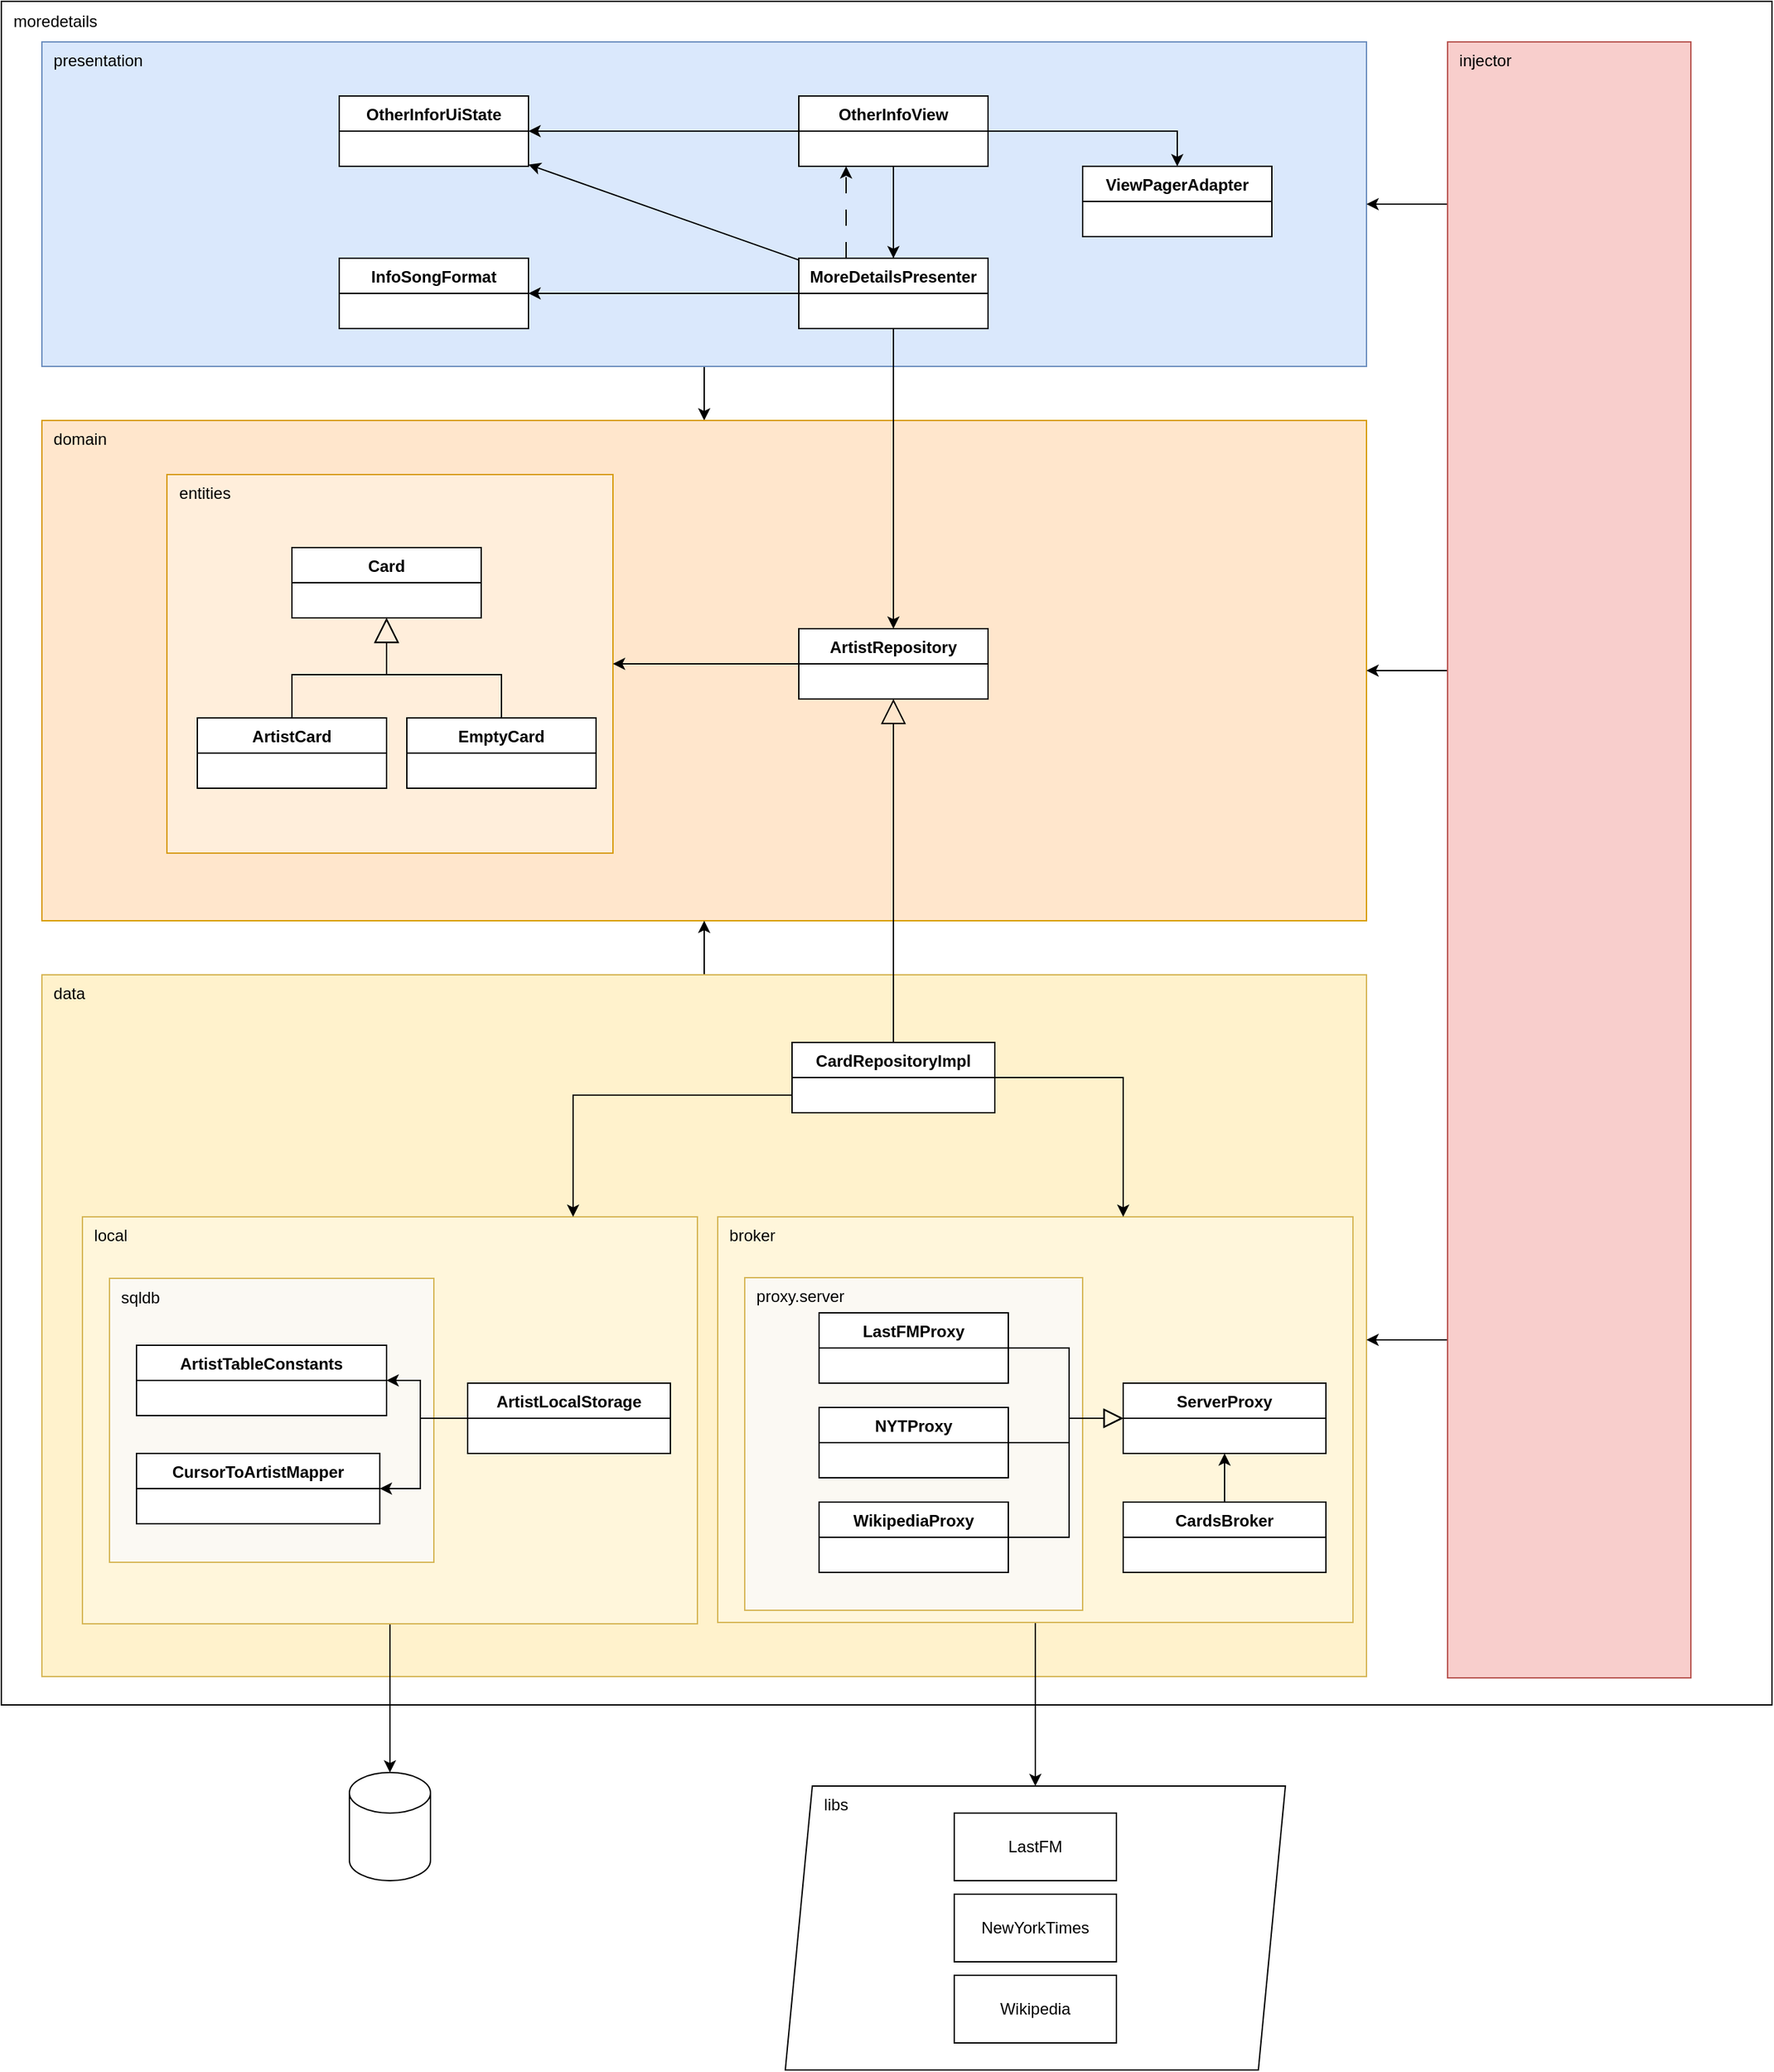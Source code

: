 <mxfile version="21.2.8" type="device">
  <diagram name="Página-1" id="IGTd7wFjD3Dsfbj7Bppf">
    <mxGraphModel dx="2049" dy="543" grid="1" gridSize="10" guides="1" tooltips="1" connect="1" arrows="1" fold="1" page="1" pageScale="1" pageWidth="1169" pageHeight="827" math="0" shadow="0">
      <root>
        <mxCell id="0" />
        <mxCell id="1" parent="0" />
        <mxCell id="fQUwkLlTzRfZ0Voz_JBa-1" value="" style="rounded=0;whiteSpace=wrap;html=1;fillColor=none;" parent="1" vertex="1">
          <mxGeometry x="-300" y="10" width="1310" height="1260" as="geometry" />
        </mxCell>
        <mxCell id="dshoqOkQyHUTQz9DMJpt-36" style="edgeStyle=orthogonalEdgeStyle;rounded=0;orthogonalLoop=1;jettySize=auto;html=1;" parent="1" source="dshoqOkQyHUTQz9DMJpt-1" target="dshoqOkQyHUTQz9DMJpt-2" edge="1">
          <mxGeometry relative="1" as="geometry" />
        </mxCell>
        <mxCell id="dshoqOkQyHUTQz9DMJpt-1" value="&amp;nbsp; presentation" style="rounded=0;whiteSpace=wrap;html=1;align=left;verticalAlign=top;fillColor=#dae8fc;strokeColor=#6c8ebf;" parent="1" vertex="1">
          <mxGeometry x="-270" y="40" width="980" height="240" as="geometry" />
        </mxCell>
        <mxCell id="dshoqOkQyHUTQz9DMJpt-2" value="&amp;nbsp; domain" style="rounded=0;whiteSpace=wrap;html=1;align=left;verticalAlign=top;fillColor=#ffe6cc;strokeColor=#d79b00;" parent="1" vertex="1">
          <mxGeometry x="-270" y="320" width="980" height="370" as="geometry" />
        </mxCell>
        <mxCell id="dshoqOkQyHUTQz9DMJpt-38" style="edgeStyle=orthogonalEdgeStyle;rounded=0;orthogonalLoop=1;jettySize=auto;html=1;" parent="1" source="dshoqOkQyHUTQz9DMJpt-3" target="dshoqOkQyHUTQz9DMJpt-2" edge="1">
          <mxGeometry relative="1" as="geometry" />
        </mxCell>
        <mxCell id="dshoqOkQyHUTQz9DMJpt-3" value="&amp;nbsp; data" style="rounded=0;whiteSpace=wrap;html=1;align=left;verticalAlign=top;fillColor=#fff2cc;strokeColor=#d6b656;" parent="1" vertex="1">
          <mxGeometry x="-270" y="730" width="980" height="519" as="geometry" />
        </mxCell>
        <mxCell id="dshoqOkQyHUTQz9DMJpt-4" value="moredetails" style="text;html=1;strokeColor=none;fillColor=none;align=center;verticalAlign=middle;whiteSpace=wrap;rounded=0;" parent="1" vertex="1">
          <mxGeometry x="-290" y="10" width="60" height="30" as="geometry" />
        </mxCell>
        <mxCell id="dshoqOkQyHUTQz9DMJpt-44" style="edgeStyle=orthogonalEdgeStyle;rounded=0;orthogonalLoop=1;jettySize=auto;html=1;" parent="1" source="dshoqOkQyHUTQz9DMJpt-6" target="dshoqOkQyHUTQz9DMJpt-43" edge="1">
          <mxGeometry relative="1" as="geometry" />
        </mxCell>
        <mxCell id="dshoqOkQyHUTQz9DMJpt-6" value="&amp;nbsp; local" style="rounded=0;whiteSpace=wrap;html=1;align=left;verticalAlign=top;fillColor=#fff6db;strokeColor=#d6b656;" parent="1" vertex="1">
          <mxGeometry x="-240" y="909" width="455" height="301" as="geometry" />
        </mxCell>
        <mxCell id="dshoqOkQyHUTQz9DMJpt-46" style="edgeStyle=orthogonalEdgeStyle;rounded=0;orthogonalLoop=1;jettySize=auto;html=1;" parent="1" source="dshoqOkQyHUTQz9DMJpt-7" target="dshoqOkQyHUTQz9DMJpt-45" edge="1">
          <mxGeometry relative="1" as="geometry" />
        </mxCell>
        <mxCell id="dshoqOkQyHUTQz9DMJpt-7" value="&amp;nbsp; broker" style="rounded=0;whiteSpace=wrap;html=1;align=left;verticalAlign=top;fillColor=#fff6db;strokeColor=#d6b656;" parent="1" vertex="1">
          <mxGeometry x="230" y="909" width="470" height="300" as="geometry" />
        </mxCell>
        <mxCell id="dshoqOkQyHUTQz9DMJpt-8" value="&amp;nbsp; proxy.server" style="rounded=0;whiteSpace=wrap;html=1;align=left;verticalAlign=top;fillColor=#fbf9f3;strokeColor=#d6b656;" parent="1" vertex="1">
          <mxGeometry x="250" y="954" width="250" height="246" as="geometry" />
        </mxCell>
        <mxCell id="FpjiiFdHGv9A1_sbyc6X-3" style="edgeStyle=orthogonalEdgeStyle;rounded=0;orthogonalLoop=1;jettySize=auto;html=1;endArrow=block;endFill=0;endSize=12;" edge="1" parent="1" source="dshoqOkQyHUTQz9DMJpt-10" target="dshoqOkQyHUTQz9DMJpt-16">
          <mxGeometry relative="1" as="geometry">
            <Array as="points">
              <mxPoint x="490" y="1006" />
              <mxPoint x="490" y="1058" />
            </Array>
          </mxGeometry>
        </mxCell>
        <mxCell id="dshoqOkQyHUTQz9DMJpt-10" value="LastFMProxy" style="swimlane;fontStyle=1;align=center;verticalAlign=top;childLayout=stackLayout;horizontal=1;startSize=26;horizontalStack=0;resizeParent=1;resizeParentMax=0;resizeLast=0;collapsible=1;marginBottom=0;whiteSpace=wrap;html=1;swimlaneFillColor=default;" parent="1" vertex="1">
          <mxGeometry x="305" y="980" width="140" height="52" as="geometry" />
        </mxCell>
        <mxCell id="FpjiiFdHGv9A1_sbyc6X-4" style="edgeStyle=orthogonalEdgeStyle;rounded=0;orthogonalLoop=1;jettySize=auto;html=1;endArrow=block;endFill=0;startSize=6;endSize=12;" edge="1" parent="1" source="dshoqOkQyHUTQz9DMJpt-14" target="dshoqOkQyHUTQz9DMJpt-16">
          <mxGeometry relative="1" as="geometry">
            <Array as="points">
              <mxPoint x="490" y="1076" />
              <mxPoint x="490" y="1058" />
            </Array>
          </mxGeometry>
        </mxCell>
        <mxCell id="dshoqOkQyHUTQz9DMJpt-14" value="NYTProxy" style="swimlane;fontStyle=1;align=center;verticalAlign=top;childLayout=stackLayout;horizontal=1;startSize=26;horizontalStack=0;resizeParent=1;resizeParentMax=0;resizeLast=0;collapsible=1;marginBottom=0;whiteSpace=wrap;html=1;swimlaneFillColor=default;" parent="1" vertex="1">
          <mxGeometry x="305" y="1050" width="140" height="52" as="geometry" />
        </mxCell>
        <mxCell id="dshoqOkQyHUTQz9DMJpt-16" value="ServerProxy" style="swimlane;fontStyle=1;align=center;verticalAlign=top;childLayout=stackLayout;horizontal=1;startSize=26;horizontalStack=0;resizeParent=1;resizeParentMax=0;resizeLast=0;collapsible=1;marginBottom=0;whiteSpace=wrap;html=1;labelBackgroundColor=none;rounded=0;shadow=0;glass=0;gradientColor=none;swimlaneFillColor=default;" parent="1" vertex="1">
          <mxGeometry x="530" y="1032" width="150" height="52" as="geometry" />
        </mxCell>
        <mxCell id="dshoqOkQyHUTQz9DMJpt-17" value="ArtistLocalStorage" style="swimlane;fontStyle=1;align=center;verticalAlign=top;childLayout=stackLayout;horizontal=1;startSize=26;horizontalStack=0;resizeParent=1;resizeParentMax=0;resizeLast=0;collapsible=1;marginBottom=0;whiteSpace=wrap;html=1;swimlaneFillColor=default;" parent="1" vertex="1">
          <mxGeometry x="45" y="1032" width="150" height="52" as="geometry" />
        </mxCell>
        <mxCell id="dshoqOkQyHUTQz9DMJpt-22" value="&amp;nbsp; entities" style="rounded=0;whiteSpace=wrap;html=1;align=left;verticalAlign=top;fillColor=#ffeedb;strokeColor=#d79b00;" parent="1" vertex="1">
          <mxGeometry x="-177.5" y="360" width="330" height="280" as="geometry" />
        </mxCell>
        <mxCell id="dshoqOkQyHUTQz9DMJpt-51" style="edgeStyle=orthogonalEdgeStyle;rounded=0;orthogonalLoop=1;jettySize=auto;html=1;endArrow=block;endFill=0;endSize=16;" parent="1" source="dshoqOkQyHUTQz9DMJpt-23" target="dshoqOkQyHUTQz9DMJpt-50" edge="1">
          <mxGeometry relative="1" as="geometry" />
        </mxCell>
        <mxCell id="dshoqOkQyHUTQz9DMJpt-23" value="ArtistCard" style="swimlane;fontStyle=1;align=center;verticalAlign=top;childLayout=stackLayout;horizontal=1;startSize=26;horizontalStack=0;resizeParent=1;resizeParentMax=0;resizeLast=0;collapsible=1;marginBottom=0;whiteSpace=wrap;html=1;swimlaneFillColor=default;" parent="1" vertex="1">
          <mxGeometry x="-155" y="540" width="140" height="52" as="geometry" />
        </mxCell>
        <mxCell id="dshoqOkQyHUTQz9DMJpt-34" style="edgeStyle=orthogonalEdgeStyle;rounded=0;orthogonalLoop=1;jettySize=auto;html=1;" parent="1" source="dshoqOkQyHUTQz9DMJpt-24" target="dshoqOkQyHUTQz9DMJpt-22" edge="1">
          <mxGeometry relative="1" as="geometry" />
        </mxCell>
        <mxCell id="dshoqOkQyHUTQz9DMJpt-24" value="ArtistRepository" style="swimlane;fontStyle=1;align=center;verticalAlign=top;childLayout=stackLayout;horizontal=1;startSize=26;horizontalStack=0;resizeParent=1;resizeParentMax=0;resizeLast=0;collapsible=1;marginBottom=0;whiteSpace=wrap;html=1;swimlaneFillColor=default;" parent="1" vertex="1">
          <mxGeometry x="290" y="474" width="140" height="52" as="geometry" />
        </mxCell>
        <mxCell id="dshoqOkQyHUTQz9DMJpt-25" value="InfoSongFormat" style="swimlane;fontStyle=1;align=center;verticalAlign=top;childLayout=stackLayout;horizontal=1;startSize=26;horizontalStack=0;resizeParent=1;resizeParentMax=0;resizeLast=0;collapsible=1;marginBottom=0;whiteSpace=wrap;html=1;swimlaneFillColor=default;" parent="1" vertex="1">
          <mxGeometry x="-50" y="200" width="140" height="52" as="geometry" />
        </mxCell>
        <mxCell id="dshoqOkQyHUTQz9DMJpt-48" style="rounded=0;orthogonalLoop=1;jettySize=auto;html=1;" parent="1" source="dshoqOkQyHUTQz9DMJpt-26" target="dshoqOkQyHUTQz9DMJpt-27" edge="1">
          <mxGeometry relative="1" as="geometry" />
        </mxCell>
        <mxCell id="fQUwkLlTzRfZ0Voz_JBa-11" style="edgeStyle=orthogonalEdgeStyle;rounded=0;orthogonalLoop=1;jettySize=auto;html=1;exitX=0.25;exitY=0;exitDx=0;exitDy=0;entryX=0.25;entryY=1;entryDx=0;entryDy=0;dashed=1;dashPattern=12 12;" parent="1" source="dshoqOkQyHUTQz9DMJpt-26" target="dshoqOkQyHUTQz9DMJpt-28" edge="1">
          <mxGeometry relative="1" as="geometry" />
        </mxCell>
        <mxCell id="fQUwkLlTzRfZ0Voz_JBa-12" style="edgeStyle=orthogonalEdgeStyle;rounded=0;orthogonalLoop=1;jettySize=auto;html=1;exitX=0;exitY=0.5;exitDx=0;exitDy=0;entryX=1;entryY=0.5;entryDx=0;entryDy=0;" parent="1" source="dshoqOkQyHUTQz9DMJpt-26" target="dshoqOkQyHUTQz9DMJpt-25" edge="1">
          <mxGeometry relative="1" as="geometry" />
        </mxCell>
        <mxCell id="fQUwkLlTzRfZ0Voz_JBa-14" style="edgeStyle=orthogonalEdgeStyle;rounded=0;orthogonalLoop=1;jettySize=auto;html=1;entryX=0.5;entryY=0;entryDx=0;entryDy=0;" parent="1" source="dshoqOkQyHUTQz9DMJpt-26" target="dshoqOkQyHUTQz9DMJpt-24" edge="1">
          <mxGeometry relative="1" as="geometry" />
        </mxCell>
        <mxCell id="dshoqOkQyHUTQz9DMJpt-26" value="MoreDetailsPresenter" style="swimlane;fontStyle=1;align=center;verticalAlign=top;childLayout=stackLayout;horizontal=1;startSize=26;horizontalStack=0;resizeParent=1;resizeParentMax=0;resizeLast=0;collapsible=1;marginBottom=0;whiteSpace=wrap;html=1;swimlaneFillColor=default;" parent="1" vertex="1">
          <mxGeometry x="290" y="200" width="140" height="52" as="geometry" />
        </mxCell>
        <mxCell id="dshoqOkQyHUTQz9DMJpt-27" value="OtherInforUiState" style="swimlane;fontStyle=1;align=center;verticalAlign=top;childLayout=stackLayout;horizontal=1;startSize=26;horizontalStack=0;resizeParent=1;resizeParentMax=0;resizeLast=0;collapsible=1;marginBottom=0;whiteSpace=wrap;html=1;swimlaneFillColor=default;" parent="1" vertex="1">
          <mxGeometry x="-50" y="80" width="140" height="52" as="geometry" />
        </mxCell>
        <mxCell id="dshoqOkQyHUTQz9DMJpt-37" style="edgeStyle=orthogonalEdgeStyle;rounded=0;orthogonalLoop=1;jettySize=auto;html=1;" parent="1" source="dshoqOkQyHUTQz9DMJpt-28" target="dshoqOkQyHUTQz9DMJpt-26" edge="1">
          <mxGeometry relative="1" as="geometry" />
        </mxCell>
        <mxCell id="dshoqOkQyHUTQz9DMJpt-49" style="edgeStyle=orthogonalEdgeStyle;rounded=0;orthogonalLoop=1;jettySize=auto;html=1;" parent="1" source="dshoqOkQyHUTQz9DMJpt-28" target="dshoqOkQyHUTQz9DMJpt-27" edge="1">
          <mxGeometry relative="1" as="geometry" />
        </mxCell>
        <mxCell id="dshoqOkQyHUTQz9DMJpt-30" style="rounded=0;orthogonalLoop=1;jettySize=auto;html=1;endArrow=block;endFill=0;startSize=6;endSize=16;" parent="1" source="dshoqOkQyHUTQz9DMJpt-29" target="dshoqOkQyHUTQz9DMJpt-24" edge="1">
          <mxGeometry relative="1" as="geometry" />
        </mxCell>
        <mxCell id="dshoqOkQyHUTQz9DMJpt-32" style="edgeStyle=orthogonalEdgeStyle;rounded=0;orthogonalLoop=1;jettySize=auto;html=1;" parent="1" source="dshoqOkQyHUTQz9DMJpt-29" target="dshoqOkQyHUTQz9DMJpt-7" edge="1">
          <mxGeometry relative="1" as="geometry">
            <Array as="points">
              <mxPoint x="530" y="806" />
            </Array>
          </mxGeometry>
        </mxCell>
        <mxCell id="dshoqOkQyHUTQz9DMJpt-33" style="edgeStyle=orthogonalEdgeStyle;rounded=0;orthogonalLoop=1;jettySize=auto;html=1;" parent="1" source="dshoqOkQyHUTQz9DMJpt-29" target="dshoqOkQyHUTQz9DMJpt-6" edge="1">
          <mxGeometry relative="1" as="geometry">
            <Array as="points">
              <mxPoint x="123" y="819" />
            </Array>
          </mxGeometry>
        </mxCell>
        <mxCell id="dshoqOkQyHUTQz9DMJpt-29" value="CardRepositoryImpl" style="swimlane;fontStyle=1;align=center;verticalAlign=top;childLayout=stackLayout;horizontal=1;startSize=26;horizontalStack=0;resizeParent=1;resizeParentMax=0;resizeLast=0;collapsible=1;marginBottom=0;whiteSpace=wrap;html=1;swimlaneFillColor=default;" parent="1" vertex="1">
          <mxGeometry x="285" y="780" width="150" height="52" as="geometry" />
        </mxCell>
        <mxCell id="dshoqOkQyHUTQz9DMJpt-40" style="edgeStyle=orthogonalEdgeStyle;rounded=0;orthogonalLoop=1;jettySize=auto;html=1;" parent="1" source="dshoqOkQyHUTQz9DMJpt-39" target="dshoqOkQyHUTQz9DMJpt-1" edge="1">
          <mxGeometry relative="1" as="geometry">
            <Array as="points">
              <mxPoint x="740" y="160" />
              <mxPoint x="740" y="160" />
            </Array>
          </mxGeometry>
        </mxCell>
        <mxCell id="dshoqOkQyHUTQz9DMJpt-41" style="edgeStyle=orthogonalEdgeStyle;rounded=0;orthogonalLoop=1;jettySize=auto;html=1;" parent="1" source="dshoqOkQyHUTQz9DMJpt-39" target="dshoqOkQyHUTQz9DMJpt-2" edge="1">
          <mxGeometry relative="1" as="geometry">
            <Array as="points">
              <mxPoint x="750" y="505" />
              <mxPoint x="750" y="505" />
            </Array>
          </mxGeometry>
        </mxCell>
        <mxCell id="dshoqOkQyHUTQz9DMJpt-42" style="edgeStyle=orthogonalEdgeStyle;rounded=0;orthogonalLoop=1;jettySize=auto;html=1;" parent="1" source="dshoqOkQyHUTQz9DMJpt-39" target="dshoqOkQyHUTQz9DMJpt-3" edge="1">
          <mxGeometry relative="1" as="geometry">
            <Array as="points">
              <mxPoint x="740" y="1000" />
              <mxPoint x="740" y="1000" />
            </Array>
          </mxGeometry>
        </mxCell>
        <mxCell id="dshoqOkQyHUTQz9DMJpt-39" value="&amp;nbsp; injector" style="rounded=0;whiteSpace=wrap;html=1;align=left;verticalAlign=top;fillColor=#f8cecc;strokeColor=#b85450;" parent="1" vertex="1">
          <mxGeometry x="770" y="40" width="180" height="1210" as="geometry" />
        </mxCell>
        <mxCell id="dshoqOkQyHUTQz9DMJpt-43" value="" style="shape=cylinder3;whiteSpace=wrap;html=1;boundedLbl=1;backgroundOutline=1;size=15;" parent="1" vertex="1">
          <mxGeometry x="-42.5" y="1320" width="60" height="80" as="geometry" />
        </mxCell>
        <mxCell id="dshoqOkQyHUTQz9DMJpt-45" value="&amp;nbsp; &amp;nbsp; &amp;nbsp; &amp;nbsp; libs" style="shape=parallelogram;perimeter=parallelogramPerimeter;whiteSpace=wrap;html=1;fixedSize=1;align=left;verticalAlign=top;" parent="1" vertex="1">
          <mxGeometry x="280" y="1330" width="370" height="210" as="geometry" />
        </mxCell>
        <mxCell id="dshoqOkQyHUTQz9DMJpt-50" value="Card" style="swimlane;fontStyle=1;align=center;verticalAlign=top;childLayout=stackLayout;horizontal=1;startSize=26;horizontalStack=0;resizeParent=1;resizeParentMax=0;resizeLast=0;collapsible=1;marginBottom=0;whiteSpace=wrap;html=1;swimlaneFillColor=default;" parent="1" vertex="1">
          <mxGeometry x="-85" y="414" width="140" height="52" as="geometry" />
        </mxCell>
        <mxCell id="dshoqOkQyHUTQz9DMJpt-53" style="edgeStyle=orthogonalEdgeStyle;rounded=0;orthogonalLoop=1;jettySize=auto;html=1;endArrow=block;endFill=0;endSize=16;" parent="1" source="dshoqOkQyHUTQz9DMJpt-52" target="dshoqOkQyHUTQz9DMJpt-50" edge="1">
          <mxGeometry relative="1" as="geometry" />
        </mxCell>
        <mxCell id="dshoqOkQyHUTQz9DMJpt-52" value="EmptyCard" style="swimlane;fontStyle=1;align=center;verticalAlign=top;childLayout=stackLayout;horizontal=1;startSize=26;horizontalStack=0;resizeParent=1;resizeParentMax=0;resizeLast=0;collapsible=1;marginBottom=0;whiteSpace=wrap;html=1;swimlaneFillColor=default;" parent="1" vertex="1">
          <mxGeometry y="540" width="140" height="52" as="geometry" />
        </mxCell>
        <mxCell id="fQUwkLlTzRfZ0Voz_JBa-5" value="&amp;nbsp; sqldb" style="rounded=0;whiteSpace=wrap;html=1;align=left;verticalAlign=top;fillColor=#fbf9f3;strokeColor=#d6b656;" parent="1" vertex="1">
          <mxGeometry x="-220" y="954.5" width="240" height="210" as="geometry" />
        </mxCell>
        <mxCell id="fQUwkLlTzRfZ0Voz_JBa-6" value="ArtistTableConstants" style="swimlane;fontStyle=1;align=center;verticalAlign=top;childLayout=stackLayout;horizontal=1;startSize=26;horizontalStack=0;resizeParent=1;resizeParentMax=0;resizeLast=0;collapsible=1;marginBottom=0;whiteSpace=wrap;html=1;swimlaneFillColor=default;" parent="1" vertex="1">
          <mxGeometry x="-200" y="1004" width="185" height="52" as="geometry" />
        </mxCell>
        <mxCell id="fQUwkLlTzRfZ0Voz_JBa-7" value="CursorToArtistMapper" style="swimlane;fontStyle=1;align=center;verticalAlign=top;childLayout=stackLayout;horizontal=1;startSize=26;horizontalStack=0;resizeParent=1;resizeParentMax=0;resizeLast=0;collapsible=1;marginBottom=0;whiteSpace=wrap;html=1;swimlaneFillColor=default;" parent="1" vertex="1">
          <mxGeometry x="-200" y="1084" width="180" height="52" as="geometry" />
        </mxCell>
        <mxCell id="fQUwkLlTzRfZ0Voz_JBa-9" value="" style="endArrow=classic;html=1;rounded=0;exitX=0;exitY=0.5;exitDx=0;exitDy=0;entryX=1;entryY=0.5;entryDx=0;entryDy=0;edgeStyle=orthogonalEdgeStyle;" parent="1" source="dshoqOkQyHUTQz9DMJpt-17" target="fQUwkLlTzRfZ0Voz_JBa-7" edge="1">
          <mxGeometry width="50" height="50" relative="1" as="geometry">
            <mxPoint x="170" y="990" as="sourcePoint" />
            <mxPoint x="220" y="940" as="targetPoint" />
            <Array as="points">
              <mxPoint x="10" y="1058" />
              <mxPoint x="10" y="1110" />
            </Array>
          </mxGeometry>
        </mxCell>
        <mxCell id="fQUwkLlTzRfZ0Voz_JBa-8" style="edgeStyle=orthogonalEdgeStyle;rounded=0;orthogonalLoop=1;jettySize=auto;html=1;exitX=0;exitY=0.5;exitDx=0;exitDy=0;entryX=1;entryY=0.5;entryDx=0;entryDy=0;" parent="1" source="dshoqOkQyHUTQz9DMJpt-17" target="fQUwkLlTzRfZ0Voz_JBa-6" edge="1">
          <mxGeometry relative="1" as="geometry">
            <Array as="points">
              <mxPoint x="10" y="1058" />
              <mxPoint x="10" y="1030" />
            </Array>
          </mxGeometry>
        </mxCell>
        <mxCell id="fQUwkLlTzRfZ0Voz_JBa-10" value="" style="edgeStyle=orthogonalEdgeStyle;rounded=0;orthogonalLoop=1;jettySize=auto;html=1;endArrow=none;endFill=0;" parent="1" source="dshoqOkQyHUTQz9DMJpt-26" target="dshoqOkQyHUTQz9DMJpt-28" edge="1">
          <mxGeometry relative="1" as="geometry">
            <mxPoint x="390" y="116" as="sourcePoint" />
            <mxPoint x="20" y="200" as="targetPoint" />
          </mxGeometry>
        </mxCell>
        <mxCell id="FpjiiFdHGv9A1_sbyc6X-12" style="edgeStyle=orthogonalEdgeStyle;rounded=0;orthogonalLoop=1;jettySize=auto;html=1;" edge="1" parent="1" source="dshoqOkQyHUTQz9DMJpt-28" target="FpjiiFdHGv9A1_sbyc6X-10">
          <mxGeometry relative="1" as="geometry">
            <Array as="points">
              <mxPoint x="570" y="106" />
            </Array>
          </mxGeometry>
        </mxCell>
        <mxCell id="dshoqOkQyHUTQz9DMJpt-28" value="OtherInfoView" style="swimlane;fontStyle=1;align=center;verticalAlign=top;childLayout=stackLayout;horizontal=1;startSize=26;horizontalStack=0;resizeParent=1;resizeParentMax=0;resizeLast=0;collapsible=1;marginBottom=0;whiteSpace=wrap;html=1;swimlaneFillColor=default;" parent="1" vertex="1">
          <mxGeometry x="290" y="80" width="140" height="52" as="geometry" />
        </mxCell>
        <mxCell id="FpjiiFdHGv9A1_sbyc6X-9" style="edgeStyle=orthogonalEdgeStyle;rounded=0;orthogonalLoop=1;jettySize=auto;html=1;" edge="1" parent="1" source="FpjiiFdHGv9A1_sbyc6X-1" target="dshoqOkQyHUTQz9DMJpt-16">
          <mxGeometry relative="1" as="geometry" />
        </mxCell>
        <mxCell id="FpjiiFdHGv9A1_sbyc6X-1" value="CardsBroker" style="swimlane;fontStyle=1;align=center;verticalAlign=top;childLayout=stackLayout;horizontal=1;startSize=26;horizontalStack=0;resizeParent=1;resizeParentMax=0;resizeLast=0;collapsible=1;marginBottom=0;whiteSpace=wrap;html=1;labelBackgroundColor=none;rounded=0;shadow=0;glass=0;gradientColor=none;swimlaneFillColor=default;" vertex="1" parent="1">
          <mxGeometry x="530" y="1120" width="150" height="52" as="geometry" />
        </mxCell>
        <mxCell id="FpjiiFdHGv9A1_sbyc6X-5" style="edgeStyle=orthogonalEdgeStyle;rounded=0;orthogonalLoop=1;jettySize=auto;html=1;endArrow=block;endFill=0;endSize=12;" edge="1" parent="1" source="FpjiiFdHGv9A1_sbyc6X-2" target="dshoqOkQyHUTQz9DMJpt-16">
          <mxGeometry relative="1" as="geometry">
            <Array as="points">
              <mxPoint x="490" y="1146" />
              <mxPoint x="490" y="1058" />
            </Array>
          </mxGeometry>
        </mxCell>
        <mxCell id="FpjiiFdHGv9A1_sbyc6X-2" value="WikipediaProxy" style="swimlane;fontStyle=1;align=center;verticalAlign=top;childLayout=stackLayout;horizontal=1;startSize=26;horizontalStack=0;resizeParent=1;resizeParentMax=0;resizeLast=0;collapsible=1;marginBottom=0;whiteSpace=wrap;html=1;swimlaneFillColor=default;" vertex="1" parent="1">
          <mxGeometry x="305" y="1120" width="140" height="52" as="geometry" />
        </mxCell>
        <mxCell id="FpjiiFdHGv9A1_sbyc6X-6" value="Wikipedia" style="rounded=0;whiteSpace=wrap;html=1;" vertex="1" parent="1">
          <mxGeometry x="405" y="1470" width="120" height="50" as="geometry" />
        </mxCell>
        <mxCell id="FpjiiFdHGv9A1_sbyc6X-7" value="NewYorkTimes" style="rounded=0;whiteSpace=wrap;html=1;" vertex="1" parent="1">
          <mxGeometry x="405" y="1410" width="120" height="50" as="geometry" />
        </mxCell>
        <mxCell id="FpjiiFdHGv9A1_sbyc6X-8" value="LastFM" style="rounded=0;whiteSpace=wrap;html=1;" vertex="1" parent="1">
          <mxGeometry x="405" y="1350" width="120" height="50" as="geometry" />
        </mxCell>
        <mxCell id="FpjiiFdHGv9A1_sbyc6X-10" value="ViewPagerAdapter" style="swimlane;fontStyle=1;align=center;verticalAlign=top;childLayout=stackLayout;horizontal=1;startSize=26;horizontalStack=0;resizeParent=1;resizeParentMax=0;resizeLast=0;collapsible=1;marginBottom=0;whiteSpace=wrap;html=1;swimlaneFillColor=default;" vertex="1" parent="1">
          <mxGeometry x="500" y="132" width="140" height="52" as="geometry" />
        </mxCell>
      </root>
    </mxGraphModel>
  </diagram>
</mxfile>
